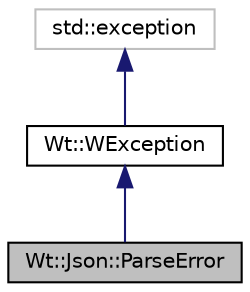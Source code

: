 digraph "Wt::Json::ParseError"
{
 // LATEX_PDF_SIZE
  edge [fontname="Helvetica",fontsize="10",labelfontname="Helvetica",labelfontsize="10"];
  node [fontname="Helvetica",fontsize="10",shape=record];
  Node1 [label="Wt::Json::ParseError",height=0.2,width=0.4,color="black", fillcolor="grey75", style="filled", fontcolor="black",tooltip="A parse error."];
  Node2 -> Node1 [dir="back",color="midnightblue",fontsize="10",style="solid",fontname="Helvetica"];
  Node2 [label="Wt::WException",height=0.2,width=0.4,color="black", fillcolor="white", style="filled",URL="$classWt_1_1WException.html",tooltip="Base class for exceptions thrown by Wt."];
  Node3 -> Node2 [dir="back",color="midnightblue",fontsize="10",style="solid",fontname="Helvetica"];
  Node3 [label="std::exception",height=0.2,width=0.4,color="grey75", fillcolor="white", style="filled",tooltip=" "];
}
